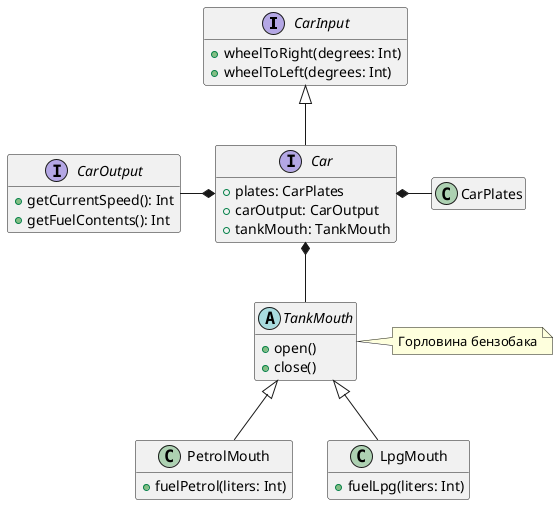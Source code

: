 @startuml
'https://plantuml.com/class-diagram
hide empty members

interface CarInput {
    +wheelToRight(degrees: Int)
    +wheelToLeft(degrees: Int)
}

interface CarOutput {
    +getCurrentSpeed(): Int
    +getFuelContents(): Int
}

abstract class TankMouth {
    +open()
    +close()
}
note right of TankMouth
    Горловина бензобака
end note

class PetrolMouth {
    +fuelPetrol(liters: Int)
}
PetrolMouth -up-|> TankMouth

class LpgMouth {
    +fuelLpg(liters: Int)
}
LpgMouth -up-|> TankMouth

interface Car {
    +plates: CarPlates
    +carOutput: CarOutput
    +tankMouth: TankMouth
}
CarInput <|-down- Car
CarOutput -right-* Car
TankMouth -up-* Car

class CarPlates
CarPlates -left-* Car


@enduml